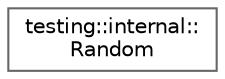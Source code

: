 digraph "クラス階層図"
{
 // LATEX_PDF_SIZE
  bgcolor="transparent";
  edge [fontname=Helvetica,fontsize=10,labelfontname=Helvetica,labelfontsize=10];
  node [fontname=Helvetica,fontsize=10,shape=box,height=0.2,width=0.4];
  rankdir="LR";
  Node0 [id="Node000000",label="testing::internal::\lRandom",height=0.2,width=0.4,color="grey40", fillcolor="white", style="filled",URL="$classtesting_1_1internal_1_1_random.html",tooltip=" "];
}
